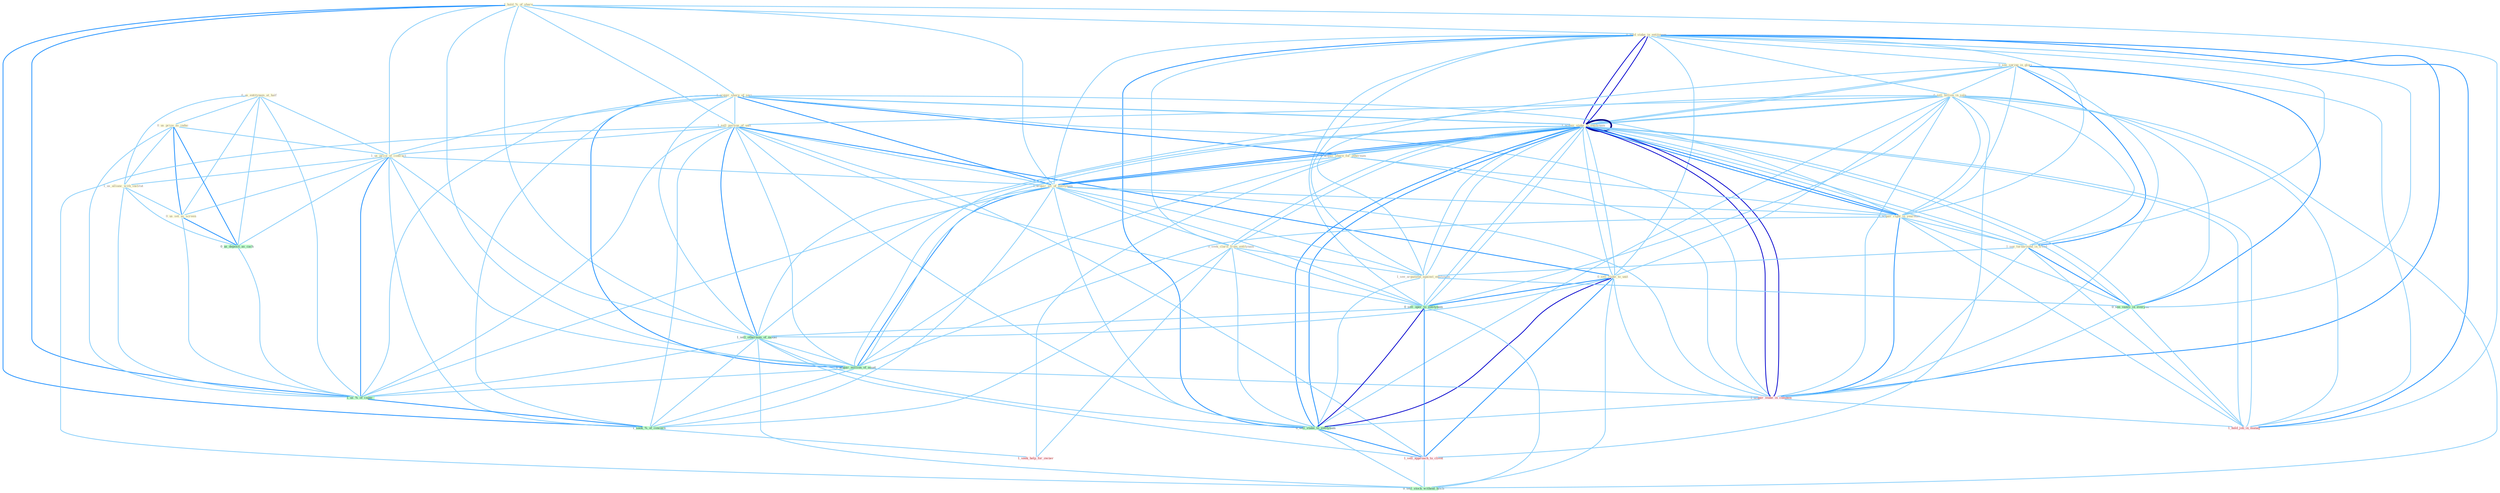 Graph G{ 
    node
    [shape=polygon,style=filled,width=.5,height=.06,color="#BDFCC9",fixedsize=true,fontsize=4,
    fontcolor="#2f4f4f"];
    {node
    [color="#ffffe0", fontcolor="#8b7d6b"] "1_hold_%_of_share " "0_hold_stake_in_entitynam " "0_us_entitynam_at_half " "0_us_prize_as_induc " "0_see_spring_in_glori " "1_acquir_share_of_seri " "0_sell_billion_in_sale " "1_acquir_stake_in_entitynam " "1_sell_portion_of_unit " "1_us_price_of_contract " "0_acquir_share_for_othernum " "1_us_allianc_with_institut " "1_acquir_all_of_entitynam " "0_us_set_as_screen " "0_sell_stake_to_unit " "0_acquir_right_in_yearnum " "0_seek_clarif_from_entitynam " "1_see_turnaround_in_trend " "1_see_argument_against_entitynam "}
{node [color="#fff0f5", fontcolor="#b22222"] "1_acquir_stake_in_entitynam " "1_acquir_stake_in_compani " "1_sell_approach_to_client " "1_hold_job_in_manag " "1_seek_help_for_owner "}
edge [color="#B0E2FF"];

	"1_hold_%_of_share " -- "0_hold_stake_in_entitynam " [w="1", color="#87cefa" ];
	"1_hold_%_of_share " -- "1_acquir_share_of_seri " [w="1", color="#87cefa" ];
	"1_hold_%_of_share " -- "1_sell_portion_of_unit " [w="1", color="#87cefa" ];
	"1_hold_%_of_share " -- "1_us_price_of_contract " [w="1", color="#87cefa" ];
	"1_hold_%_of_share " -- "1_acquir_all_of_entitynam " [w="1", color="#87cefa" ];
	"1_hold_%_of_share " -- "1_sell_othernum_of_model " [w="1", color="#87cefa" ];
	"1_hold_%_of_share " -- "1_acquir_million_of_asset " [w="1", color="#87cefa" ];
	"1_hold_%_of_share " -- "1_us_%_of_capac " [w="2", color="#1e90ff" , len=0.8];
	"1_hold_%_of_share " -- "1_hold_job_in_manag " [w="1", color="#87cefa" ];
	"1_hold_%_of_share " -- "1_seek_%_of_concern " [w="2", color="#1e90ff" , len=0.8];
	"0_hold_stake_in_entitynam " -- "0_see_spring_in_glori " [w="1", color="#87cefa" ];
	"0_hold_stake_in_entitynam " -- "0_sell_billion_in_sale " [w="1", color="#87cefa" ];
	"0_hold_stake_in_entitynam " -- "1_acquir_stake_in_entitynam " [w="3", color="#0000cd" , len=0.6];
	"0_hold_stake_in_entitynam " -- "1_acquir_all_of_entitynam " [w="1", color="#87cefa" ];
	"0_hold_stake_in_entitynam " -- "0_sell_stake_to_unit " [w="1", color="#87cefa" ];
	"0_hold_stake_in_entitynam " -- "0_acquir_right_in_yearnum " [w="1", color="#87cefa" ];
	"0_hold_stake_in_entitynam " -- "0_seek_clarif_from_entitynam " [w="1", color="#87cefa" ];
	"0_hold_stake_in_entitynam " -- "1_see_turnaround_in_trend " [w="1", color="#87cefa" ];
	"0_hold_stake_in_entitynam " -- "1_see_argument_against_entitynam " [w="1", color="#87cefa" ];
	"0_hold_stake_in_entitynam " -- "0_sell_oper_to_entitynam " [w="1", color="#87cefa" ];
	"0_hold_stake_in_entitynam " -- "0_see_vaniti_in_everyon " [w="1", color="#87cefa" ];
	"0_hold_stake_in_entitynam " -- "1_acquir_stake_in_entitynam " [w="3", color="#0000cd" , len=0.6];
	"0_hold_stake_in_entitynam " -- "1_acquir_stake_in_compani " [w="2", color="#1e90ff" , len=0.8];
	"0_hold_stake_in_entitynam " -- "0_sell_stake_to_entitynam " [w="2", color="#1e90ff" , len=0.8];
	"0_hold_stake_in_entitynam " -- "1_hold_job_in_manag " [w="2", color="#1e90ff" , len=0.8];
	"0_us_entitynam_at_half " -- "0_us_prize_as_induc " [w="1", color="#87cefa" ];
	"0_us_entitynam_at_half " -- "1_us_price_of_contract " [w="1", color="#87cefa" ];
	"0_us_entitynam_at_half " -- "1_us_allianc_with_institut " [w="1", color="#87cefa" ];
	"0_us_entitynam_at_half " -- "0_us_set_as_screen " [w="1", color="#87cefa" ];
	"0_us_entitynam_at_half " -- "0_us_deposit_as_cach " [w="1", color="#87cefa" ];
	"0_us_entitynam_at_half " -- "1_us_%_of_capac " [w="1", color="#87cefa" ];
	"0_us_prize_as_induc " -- "1_us_price_of_contract " [w="1", color="#87cefa" ];
	"0_us_prize_as_induc " -- "1_us_allianc_with_institut " [w="1", color="#87cefa" ];
	"0_us_prize_as_induc " -- "0_us_set_as_screen " [w="2", color="#1e90ff" , len=0.8];
	"0_us_prize_as_induc " -- "0_us_deposit_as_cach " [w="2", color="#1e90ff" , len=0.8];
	"0_us_prize_as_induc " -- "1_us_%_of_capac " [w="1", color="#87cefa" ];
	"0_see_spring_in_glori " -- "0_sell_billion_in_sale " [w="1", color="#87cefa" ];
	"0_see_spring_in_glori " -- "1_acquir_stake_in_entitynam " [w="1", color="#87cefa" ];
	"0_see_spring_in_glori " -- "0_acquir_right_in_yearnum " [w="1", color="#87cefa" ];
	"0_see_spring_in_glori " -- "1_see_turnaround_in_trend " [w="2", color="#1e90ff" , len=0.8];
	"0_see_spring_in_glori " -- "1_see_argument_against_entitynam " [w="1", color="#87cefa" ];
	"0_see_spring_in_glori " -- "0_see_vaniti_in_everyon " [w="2", color="#1e90ff" , len=0.8];
	"0_see_spring_in_glori " -- "1_acquir_stake_in_entitynam " [w="1", color="#87cefa" ];
	"0_see_spring_in_glori " -- "1_acquir_stake_in_compani " [w="1", color="#87cefa" ];
	"0_see_spring_in_glori " -- "1_hold_job_in_manag " [w="1", color="#87cefa" ];
	"1_acquir_share_of_seri " -- "1_acquir_stake_in_entitynam " [w="1", color="#87cefa" ];
	"1_acquir_share_of_seri " -- "1_sell_portion_of_unit " [w="1", color="#87cefa" ];
	"1_acquir_share_of_seri " -- "1_us_price_of_contract " [w="1", color="#87cefa" ];
	"1_acquir_share_of_seri " -- "0_acquir_share_for_othernum " [w="2", color="#1e90ff" , len=0.8];
	"1_acquir_share_of_seri " -- "1_acquir_all_of_entitynam " [w="2", color="#1e90ff" , len=0.8];
	"1_acquir_share_of_seri " -- "0_acquir_right_in_yearnum " [w="1", color="#87cefa" ];
	"1_acquir_share_of_seri " -- "1_sell_othernum_of_model " [w="1", color="#87cefa" ];
	"1_acquir_share_of_seri " -- "1_acquir_million_of_asset " [w="2", color="#1e90ff" , len=0.8];
	"1_acquir_share_of_seri " -- "1_acquir_stake_in_entitynam " [w="1", color="#87cefa" ];
	"1_acquir_share_of_seri " -- "1_acquir_stake_in_compani " [w="1", color="#87cefa" ];
	"1_acquir_share_of_seri " -- "1_us_%_of_capac " [w="1", color="#87cefa" ];
	"1_acquir_share_of_seri " -- "1_seek_%_of_concern " [w="1", color="#87cefa" ];
	"0_sell_billion_in_sale " -- "1_acquir_stake_in_entitynam " [w="1", color="#87cefa" ];
	"0_sell_billion_in_sale " -- "1_sell_portion_of_unit " [w="1", color="#87cefa" ];
	"0_sell_billion_in_sale " -- "0_sell_stake_to_unit " [w="1", color="#87cefa" ];
	"0_sell_billion_in_sale " -- "0_acquir_right_in_yearnum " [w="1", color="#87cefa" ];
	"0_sell_billion_in_sale " -- "1_see_turnaround_in_trend " [w="1", color="#87cefa" ];
	"0_sell_billion_in_sale " -- "0_sell_oper_to_entitynam " [w="1", color="#87cefa" ];
	"0_sell_billion_in_sale " -- "1_sell_othernum_of_model " [w="1", color="#87cefa" ];
	"0_sell_billion_in_sale " -- "0_see_vaniti_in_everyon " [w="1", color="#87cefa" ];
	"0_sell_billion_in_sale " -- "1_acquir_stake_in_entitynam " [w="1", color="#87cefa" ];
	"0_sell_billion_in_sale " -- "1_acquir_stake_in_compani " [w="1", color="#87cefa" ];
	"0_sell_billion_in_sale " -- "0_sell_stake_to_entitynam " [w="1", color="#87cefa" ];
	"0_sell_billion_in_sale " -- "1_sell_approach_to_client " [w="1", color="#87cefa" ];
	"0_sell_billion_in_sale " -- "1_hold_job_in_manag " [w="1", color="#87cefa" ];
	"0_sell_billion_in_sale " -- "0_sell_stock_without_hitch " [w="1", color="#87cefa" ];
	"1_acquir_stake_in_entitynam " -- "0_acquir_share_for_othernum " [w="1", color="#87cefa" ];
	"1_acquir_stake_in_entitynam " -- "1_acquir_all_of_entitynam " [w="2", color="#1e90ff" , len=0.8];
	"1_acquir_stake_in_entitynam " -- "0_sell_stake_to_unit " [w="1", color="#87cefa" ];
	"1_acquir_stake_in_entitynam " -- "0_acquir_right_in_yearnum " [w="2", color="#1e90ff" , len=0.8];
	"1_acquir_stake_in_entitynam " -- "0_seek_clarif_from_entitynam " [w="1", color="#87cefa" ];
	"1_acquir_stake_in_entitynam " -- "1_see_turnaround_in_trend " [w="1", color="#87cefa" ];
	"1_acquir_stake_in_entitynam " -- "1_see_argument_against_entitynam " [w="1", color="#87cefa" ];
	"1_acquir_stake_in_entitynam " -- "0_sell_oper_to_entitynam " [w="1", color="#87cefa" ];
	"1_acquir_stake_in_entitynam " -- "0_see_vaniti_in_everyon " [w="1", color="#87cefa" ];
	"1_acquir_stake_in_entitynam " -- "1_acquir_million_of_asset " [w="1", color="#87cefa" ];
	"1_acquir_stake_in_entitynam " -- "1_acquir_stake_in_entitynam " [w="4", style=bold, color="#000080", len=0.4];
	"1_acquir_stake_in_entitynam " -- "1_acquir_stake_in_compani " [w="3", color="#0000cd" , len=0.6];
	"1_acquir_stake_in_entitynam " -- "0_sell_stake_to_entitynam " [w="2", color="#1e90ff" , len=0.8];
	"1_acquir_stake_in_entitynam " -- "1_hold_job_in_manag " [w="1", color="#87cefa" ];
	"1_sell_portion_of_unit " -- "1_us_price_of_contract " [w="1", color="#87cefa" ];
	"1_sell_portion_of_unit " -- "1_acquir_all_of_entitynam " [w="1", color="#87cefa" ];
	"1_sell_portion_of_unit " -- "0_sell_stake_to_unit " [w="2", color="#1e90ff" , len=0.8];
	"1_sell_portion_of_unit " -- "0_sell_oper_to_entitynam " [w="1", color="#87cefa" ];
	"1_sell_portion_of_unit " -- "1_sell_othernum_of_model " [w="2", color="#1e90ff" , len=0.8];
	"1_sell_portion_of_unit " -- "1_acquir_million_of_asset " [w="1", color="#87cefa" ];
	"1_sell_portion_of_unit " -- "0_sell_stake_to_entitynam " [w="1", color="#87cefa" ];
	"1_sell_portion_of_unit " -- "1_us_%_of_capac " [w="1", color="#87cefa" ];
	"1_sell_portion_of_unit " -- "1_sell_approach_to_client " [w="1", color="#87cefa" ];
	"1_sell_portion_of_unit " -- "0_sell_stock_without_hitch " [w="1", color="#87cefa" ];
	"1_sell_portion_of_unit " -- "1_seek_%_of_concern " [w="1", color="#87cefa" ];
	"1_us_price_of_contract " -- "1_us_allianc_with_institut " [w="1", color="#87cefa" ];
	"1_us_price_of_contract " -- "1_acquir_all_of_entitynam " [w="1", color="#87cefa" ];
	"1_us_price_of_contract " -- "0_us_set_as_screen " [w="1", color="#87cefa" ];
	"1_us_price_of_contract " -- "1_sell_othernum_of_model " [w="1", color="#87cefa" ];
	"1_us_price_of_contract " -- "1_acquir_million_of_asset " [w="1", color="#87cefa" ];
	"1_us_price_of_contract " -- "0_us_deposit_as_cach " [w="1", color="#87cefa" ];
	"1_us_price_of_contract " -- "1_us_%_of_capac " [w="2", color="#1e90ff" , len=0.8];
	"1_us_price_of_contract " -- "1_seek_%_of_concern " [w="1", color="#87cefa" ];
	"0_acquir_share_for_othernum " -- "1_acquir_all_of_entitynam " [w="1", color="#87cefa" ];
	"0_acquir_share_for_othernum " -- "0_acquir_right_in_yearnum " [w="1", color="#87cefa" ];
	"0_acquir_share_for_othernum " -- "1_acquir_million_of_asset " [w="1", color="#87cefa" ];
	"0_acquir_share_for_othernum " -- "1_acquir_stake_in_entitynam " [w="1", color="#87cefa" ];
	"0_acquir_share_for_othernum " -- "1_acquir_stake_in_compani " [w="1", color="#87cefa" ];
	"0_acquir_share_for_othernum " -- "1_seek_help_for_owner " [w="1", color="#87cefa" ];
	"1_us_allianc_with_institut " -- "0_us_set_as_screen " [w="1", color="#87cefa" ];
	"1_us_allianc_with_institut " -- "0_us_deposit_as_cach " [w="1", color="#87cefa" ];
	"1_us_allianc_with_institut " -- "1_us_%_of_capac " [w="1", color="#87cefa" ];
	"1_acquir_all_of_entitynam " -- "0_acquir_right_in_yearnum " [w="1", color="#87cefa" ];
	"1_acquir_all_of_entitynam " -- "0_seek_clarif_from_entitynam " [w="1", color="#87cefa" ];
	"1_acquir_all_of_entitynam " -- "1_see_argument_against_entitynam " [w="1", color="#87cefa" ];
	"1_acquir_all_of_entitynam " -- "0_sell_oper_to_entitynam " [w="1", color="#87cefa" ];
	"1_acquir_all_of_entitynam " -- "1_sell_othernum_of_model " [w="1", color="#87cefa" ];
	"1_acquir_all_of_entitynam " -- "1_acquir_million_of_asset " [w="2", color="#1e90ff" , len=0.8];
	"1_acquir_all_of_entitynam " -- "1_acquir_stake_in_entitynam " [w="2", color="#1e90ff" , len=0.8];
	"1_acquir_all_of_entitynam " -- "1_acquir_stake_in_compani " [w="1", color="#87cefa" ];
	"1_acquir_all_of_entitynam " -- "0_sell_stake_to_entitynam " [w="1", color="#87cefa" ];
	"1_acquir_all_of_entitynam " -- "1_us_%_of_capac " [w="1", color="#87cefa" ];
	"1_acquir_all_of_entitynam " -- "1_seek_%_of_concern " [w="1", color="#87cefa" ];
	"0_us_set_as_screen " -- "0_us_deposit_as_cach " [w="2", color="#1e90ff" , len=0.8];
	"0_us_set_as_screen " -- "1_us_%_of_capac " [w="1", color="#87cefa" ];
	"0_sell_stake_to_unit " -- "0_sell_oper_to_entitynam " [w="2", color="#1e90ff" , len=0.8];
	"0_sell_stake_to_unit " -- "1_sell_othernum_of_model " [w="1", color="#87cefa" ];
	"0_sell_stake_to_unit " -- "1_acquir_stake_in_entitynam " [w="1", color="#87cefa" ];
	"0_sell_stake_to_unit " -- "1_acquir_stake_in_compani " [w="1", color="#87cefa" ];
	"0_sell_stake_to_unit " -- "0_sell_stake_to_entitynam " [w="3", color="#0000cd" , len=0.6];
	"0_sell_stake_to_unit " -- "1_sell_approach_to_client " [w="2", color="#1e90ff" , len=0.8];
	"0_sell_stake_to_unit " -- "0_sell_stock_without_hitch " [w="1", color="#87cefa" ];
	"0_acquir_right_in_yearnum " -- "1_see_turnaround_in_trend " [w="1", color="#87cefa" ];
	"0_acquir_right_in_yearnum " -- "0_see_vaniti_in_everyon " [w="1", color="#87cefa" ];
	"0_acquir_right_in_yearnum " -- "1_acquir_million_of_asset " [w="1", color="#87cefa" ];
	"0_acquir_right_in_yearnum " -- "1_acquir_stake_in_entitynam " [w="2", color="#1e90ff" , len=0.8];
	"0_acquir_right_in_yearnum " -- "1_acquir_stake_in_compani " [w="2", color="#1e90ff" , len=0.8];
	"0_acquir_right_in_yearnum " -- "1_hold_job_in_manag " [w="1", color="#87cefa" ];
	"0_seek_clarif_from_entitynam " -- "1_see_argument_against_entitynam " [w="1", color="#87cefa" ];
	"0_seek_clarif_from_entitynam " -- "0_sell_oper_to_entitynam " [w="1", color="#87cefa" ];
	"0_seek_clarif_from_entitynam " -- "1_acquir_stake_in_entitynam " [w="1", color="#87cefa" ];
	"0_seek_clarif_from_entitynam " -- "0_sell_stake_to_entitynam " [w="1", color="#87cefa" ];
	"0_seek_clarif_from_entitynam " -- "1_seek_%_of_concern " [w="1", color="#87cefa" ];
	"0_seek_clarif_from_entitynam " -- "1_seek_help_for_owner " [w="1", color="#87cefa" ];
	"1_see_turnaround_in_trend " -- "1_see_argument_against_entitynam " [w="1", color="#87cefa" ];
	"1_see_turnaround_in_trend " -- "0_see_vaniti_in_everyon " [w="2", color="#1e90ff" , len=0.8];
	"1_see_turnaround_in_trend " -- "1_acquir_stake_in_entitynam " [w="1", color="#87cefa" ];
	"1_see_turnaround_in_trend " -- "1_acquir_stake_in_compani " [w="1", color="#87cefa" ];
	"1_see_turnaround_in_trend " -- "1_hold_job_in_manag " [w="1", color="#87cefa" ];
	"1_see_argument_against_entitynam " -- "0_sell_oper_to_entitynam " [w="1", color="#87cefa" ];
	"1_see_argument_against_entitynam " -- "0_see_vaniti_in_everyon " [w="1", color="#87cefa" ];
	"1_see_argument_against_entitynam " -- "1_acquir_stake_in_entitynam " [w="1", color="#87cefa" ];
	"1_see_argument_against_entitynam " -- "0_sell_stake_to_entitynam " [w="1", color="#87cefa" ];
	"0_sell_oper_to_entitynam " -- "1_sell_othernum_of_model " [w="1", color="#87cefa" ];
	"0_sell_oper_to_entitynam " -- "1_acquir_stake_in_entitynam " [w="1", color="#87cefa" ];
	"0_sell_oper_to_entitynam " -- "0_sell_stake_to_entitynam " [w="3", color="#0000cd" , len=0.6];
	"0_sell_oper_to_entitynam " -- "1_sell_approach_to_client " [w="2", color="#1e90ff" , len=0.8];
	"0_sell_oper_to_entitynam " -- "0_sell_stock_without_hitch " [w="1", color="#87cefa" ];
	"1_sell_othernum_of_model " -- "1_acquir_million_of_asset " [w="1", color="#87cefa" ];
	"1_sell_othernum_of_model " -- "0_sell_stake_to_entitynam " [w="1", color="#87cefa" ];
	"1_sell_othernum_of_model " -- "1_us_%_of_capac " [w="1", color="#87cefa" ];
	"1_sell_othernum_of_model " -- "1_sell_approach_to_client " [w="1", color="#87cefa" ];
	"1_sell_othernum_of_model " -- "0_sell_stock_without_hitch " [w="1", color="#87cefa" ];
	"1_sell_othernum_of_model " -- "1_seek_%_of_concern " [w="1", color="#87cefa" ];
	"0_see_vaniti_in_everyon " -- "1_acquir_stake_in_entitynam " [w="1", color="#87cefa" ];
	"0_see_vaniti_in_everyon " -- "1_acquir_stake_in_compani " [w="1", color="#87cefa" ];
	"0_see_vaniti_in_everyon " -- "1_hold_job_in_manag " [w="1", color="#87cefa" ];
	"1_acquir_million_of_asset " -- "1_acquir_stake_in_entitynam " [w="1", color="#87cefa" ];
	"1_acquir_million_of_asset " -- "1_acquir_stake_in_compani " [w="1", color="#87cefa" ];
	"1_acquir_million_of_asset " -- "1_us_%_of_capac " [w="1", color="#87cefa" ];
	"1_acquir_million_of_asset " -- "1_seek_%_of_concern " [w="1", color="#87cefa" ];
	"0_us_deposit_as_cach " -- "1_us_%_of_capac " [w="1", color="#87cefa" ];
	"1_acquir_stake_in_entitynam " -- "1_acquir_stake_in_compani " [w="3", color="#0000cd" , len=0.6];
	"1_acquir_stake_in_entitynam " -- "0_sell_stake_to_entitynam " [w="2", color="#1e90ff" , len=0.8];
	"1_acquir_stake_in_entitynam " -- "1_hold_job_in_manag " [w="1", color="#87cefa" ];
	"1_acquir_stake_in_compani " -- "0_sell_stake_to_entitynam " [w="1", color="#87cefa" ];
	"1_acquir_stake_in_compani " -- "1_hold_job_in_manag " [w="1", color="#87cefa" ];
	"0_sell_stake_to_entitynam " -- "1_sell_approach_to_client " [w="2", color="#1e90ff" , len=0.8];
	"0_sell_stake_to_entitynam " -- "0_sell_stock_without_hitch " [w="1", color="#87cefa" ];
	"1_us_%_of_capac " -- "1_seek_%_of_concern " [w="2", color="#1e90ff" , len=0.8];
	"1_sell_approach_to_client " -- "0_sell_stock_without_hitch " [w="1", color="#87cefa" ];
	"1_seek_%_of_concern " -- "1_seek_help_for_owner " [w="1", color="#87cefa" ];
}